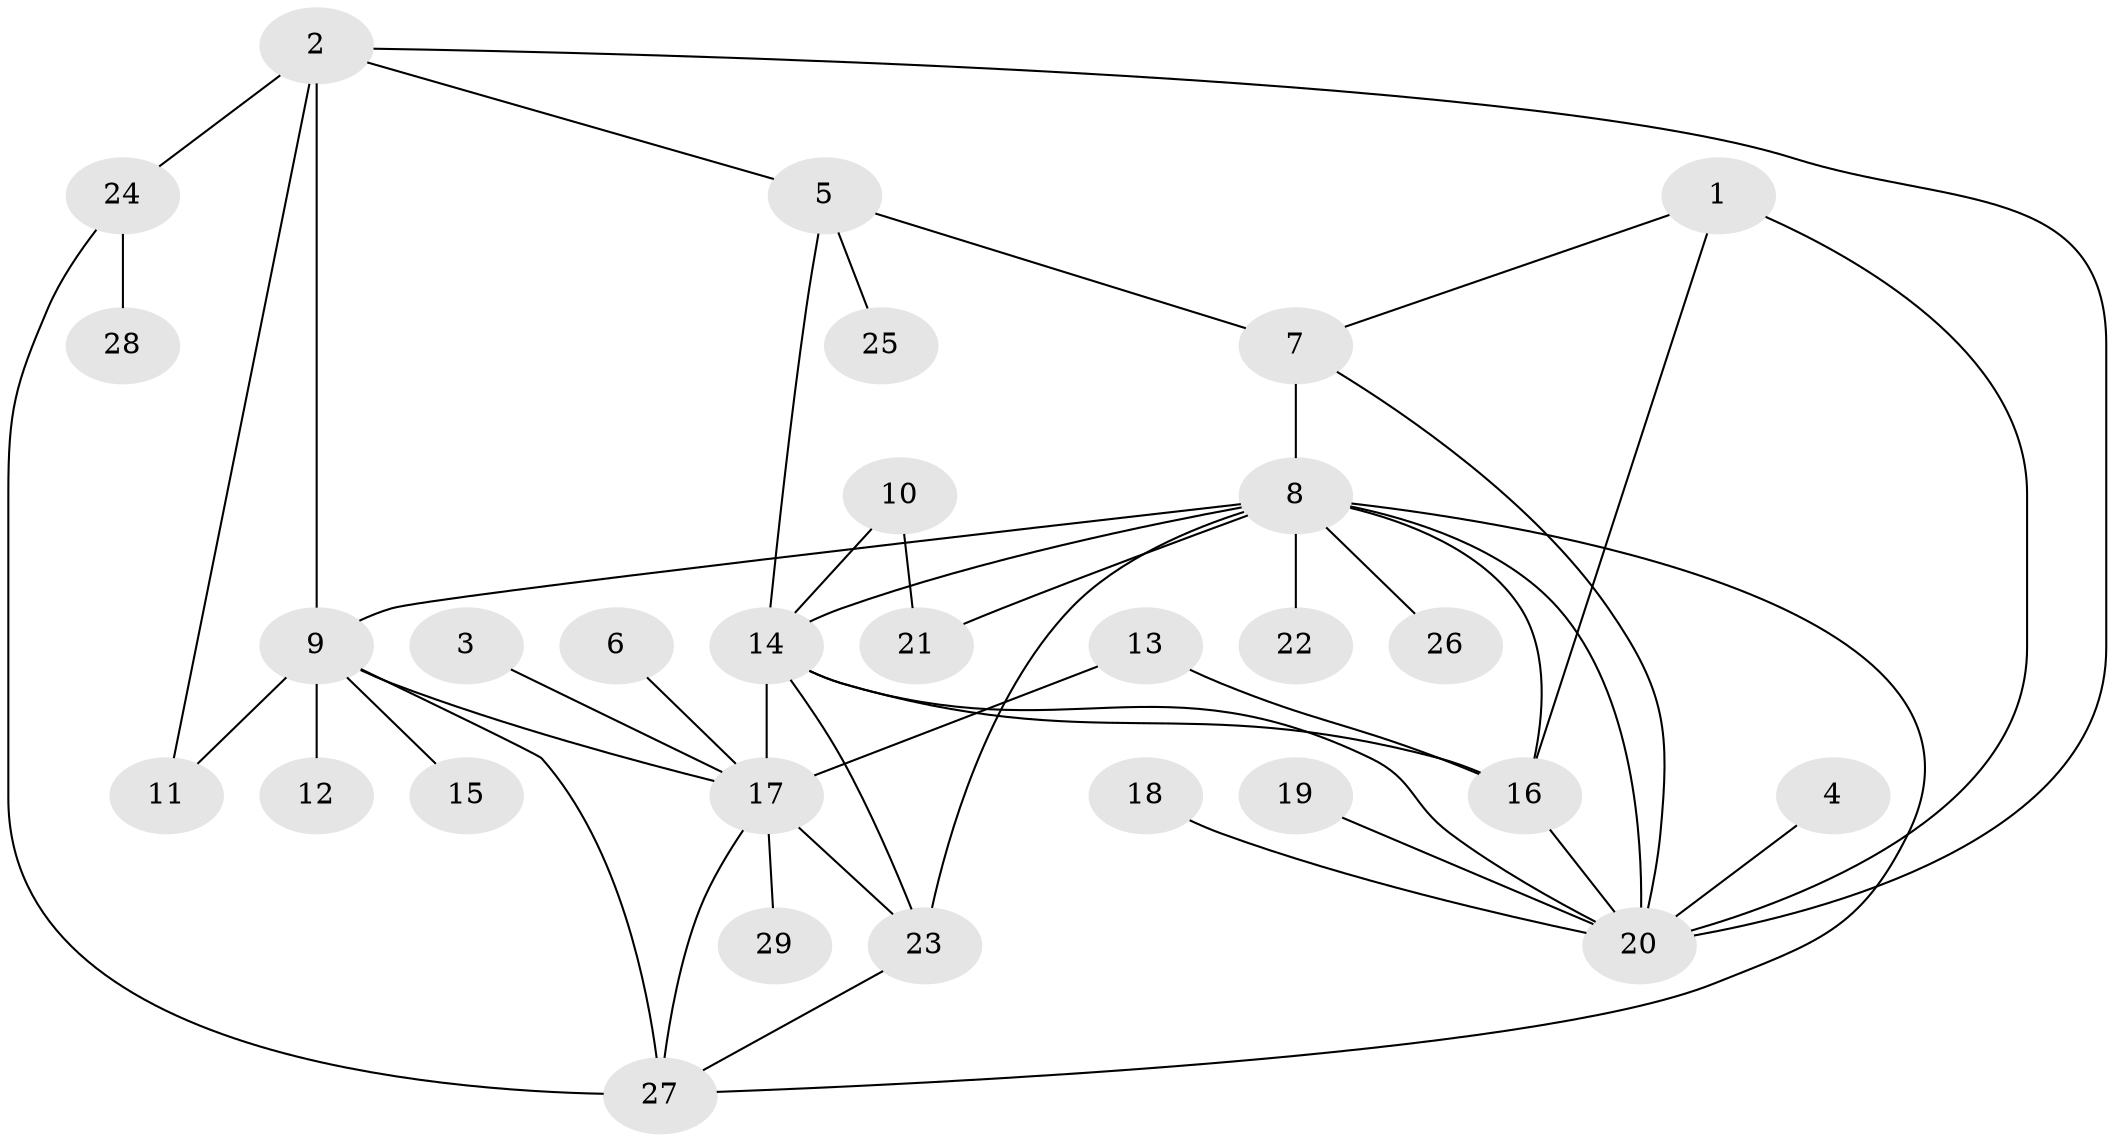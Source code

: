 // original degree distribution, {12: 0.017543859649122806, 9: 0.03508771929824561, 3: 0.14035087719298245, 7: 0.017543859649122806, 5: 0.05263157894736842, 4: 0.10526315789473684, 10: 0.017543859649122806, 11: 0.017543859649122806, 1: 0.2982456140350877, 2: 0.2807017543859649, 8: 0.017543859649122806}
// Generated by graph-tools (version 1.1) at 2025/01/03/09/25 03:01:48]
// undirected, 29 vertices, 47 edges
graph export_dot {
graph [start="1"]
  node [color=gray90,style=filled];
  1;
  2;
  3;
  4;
  5;
  6;
  7;
  8;
  9;
  10;
  11;
  12;
  13;
  14;
  15;
  16;
  17;
  18;
  19;
  20;
  21;
  22;
  23;
  24;
  25;
  26;
  27;
  28;
  29;
  1 -- 7 [weight=1.0];
  1 -- 16 [weight=1.0];
  1 -- 20 [weight=1.0];
  2 -- 5 [weight=1.0];
  2 -- 9 [weight=2.0];
  2 -- 11 [weight=1.0];
  2 -- 20 [weight=1.0];
  2 -- 24 [weight=2.0];
  3 -- 17 [weight=1.0];
  4 -- 20 [weight=1.0];
  5 -- 7 [weight=1.0];
  5 -- 14 [weight=1.0];
  5 -- 25 [weight=1.0];
  6 -- 17 [weight=1.0];
  7 -- 8 [weight=2.0];
  7 -- 20 [weight=1.0];
  8 -- 9 [weight=2.0];
  8 -- 14 [weight=1.0];
  8 -- 16 [weight=1.0];
  8 -- 20 [weight=1.0];
  8 -- 21 [weight=1.0];
  8 -- 22 [weight=2.0];
  8 -- 23 [weight=2.0];
  8 -- 26 [weight=1.0];
  8 -- 27 [weight=1.0];
  9 -- 11 [weight=1.0];
  9 -- 12 [weight=1.0];
  9 -- 15 [weight=1.0];
  9 -- 17 [weight=1.0];
  9 -- 27 [weight=1.0];
  10 -- 14 [weight=1.0];
  10 -- 21 [weight=1.0];
  13 -- 16 [weight=1.0];
  13 -- 17 [weight=2.0];
  14 -- 16 [weight=1.0];
  14 -- 17 [weight=2.0];
  14 -- 20 [weight=1.0];
  14 -- 23 [weight=1.0];
  16 -- 20 [weight=1.0];
  17 -- 23 [weight=1.0];
  17 -- 27 [weight=2.0];
  17 -- 29 [weight=1.0];
  18 -- 20 [weight=1.0];
  19 -- 20 [weight=1.0];
  23 -- 27 [weight=1.0];
  24 -- 27 [weight=2.0];
  24 -- 28 [weight=1.0];
}
